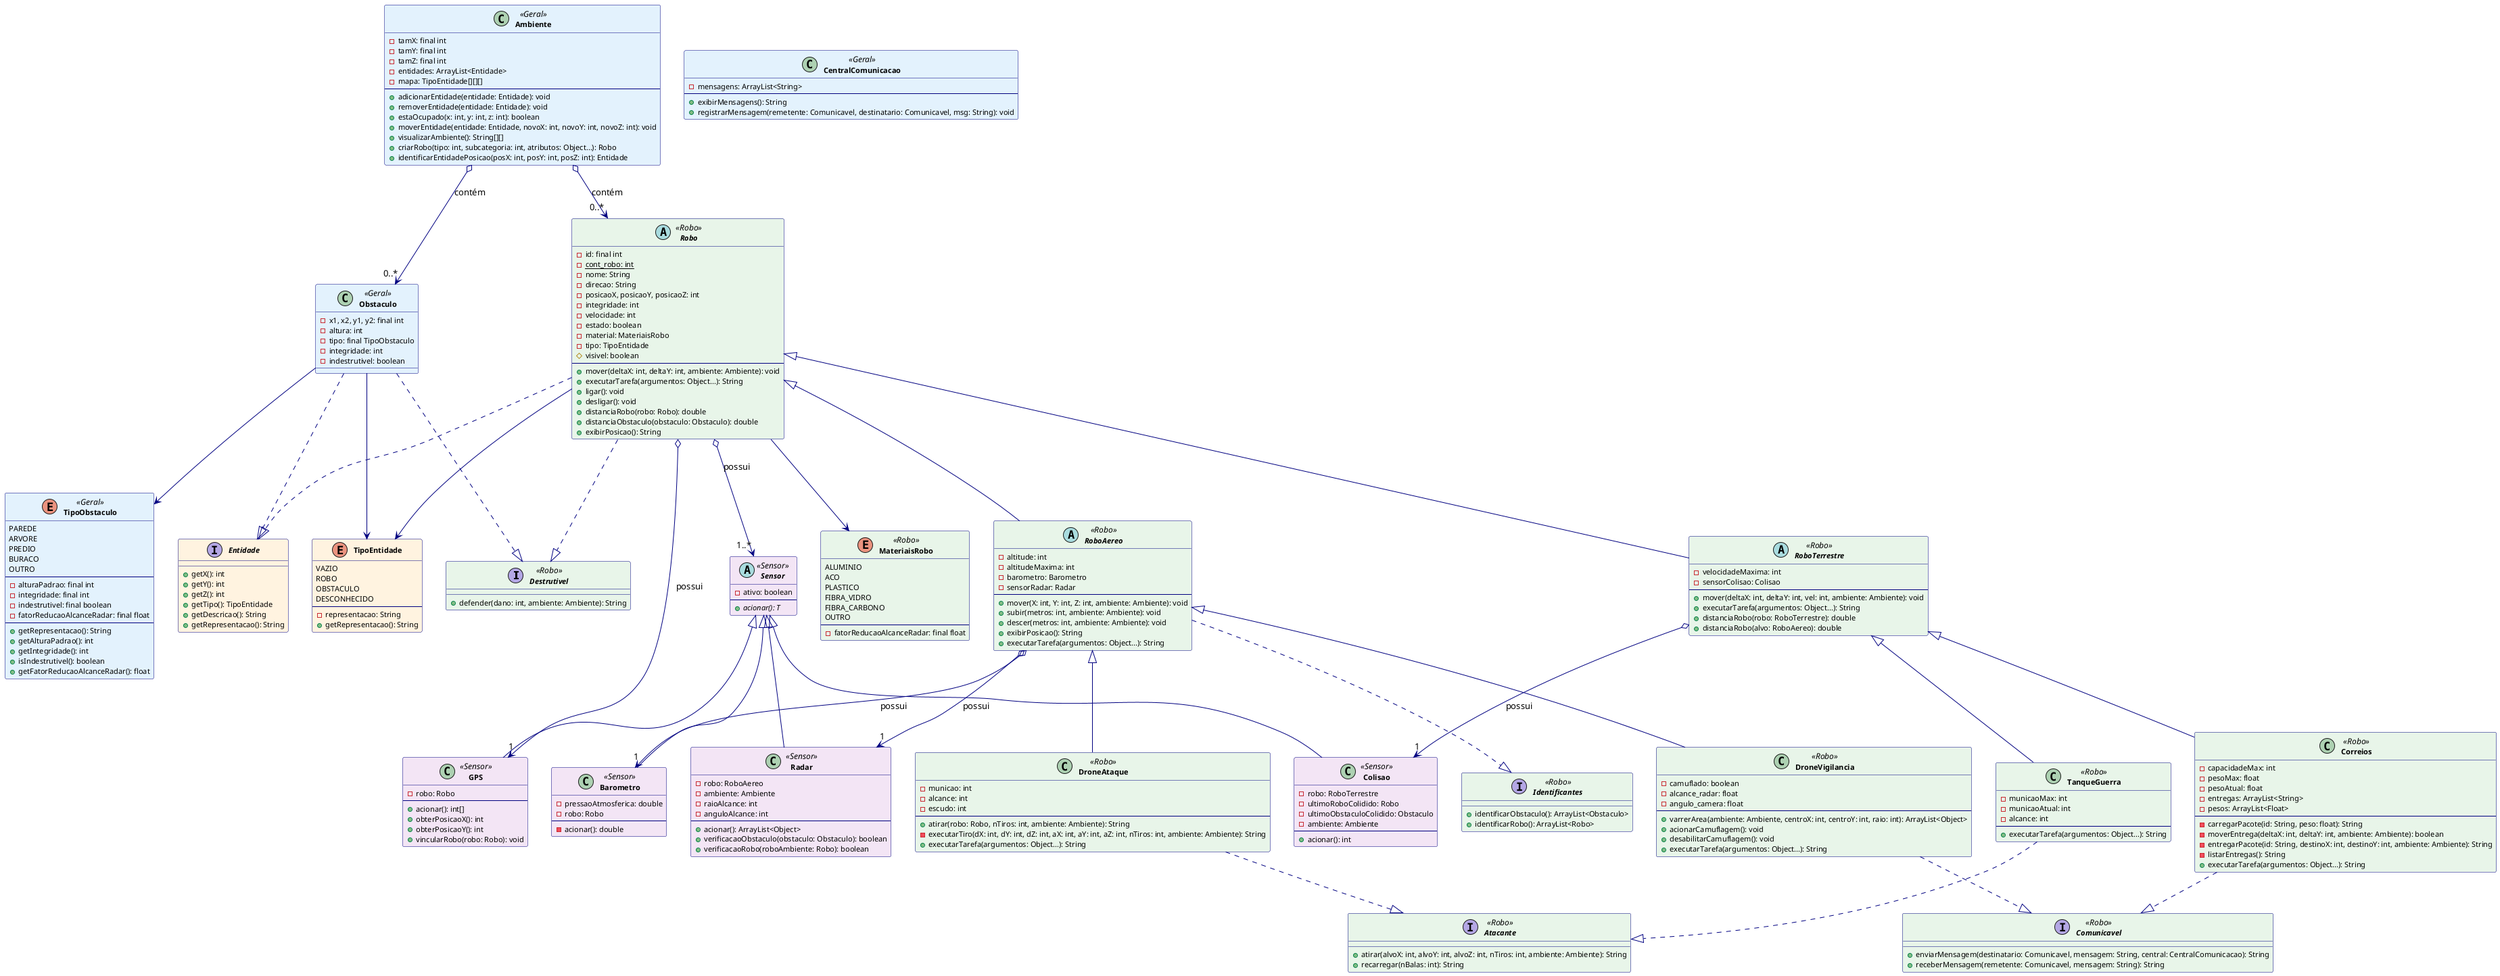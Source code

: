 @startuml Simulador de Robôs

' Configurações de estilo
skinparam class {
    BackgroundColor #FFF3E0
    ArrowColor Navy
    BorderColor Navy
    FontSize 12
    FontName Arial
    AttributeFontSize 11
    FontStyle bold
}

skinparam class<<Geral>> {
    BackgroundColor #E3F2FD
}

skinparam class<<Sensor>> {
    BackgroundColor #F3E5F5
}

skinparam class<<Robo>> {
    BackgroundColor #E8F5E9
}

interface Destrutivel <<Robo>>
interface Atacante <<Robo>>
interface Comunicavel <<Robo>>
interface Identificantes <<Robo>>

enum TipoObstaculo <<Geral>>
enum MateriaisRobo <<Robo>>

class Ambiente <<Geral>>
class CentralComunicacao <<Geral>>
class Obstaculo <<Geral>>

abstract class Sensor <<Sensor>>
class GPS <<Sensor>>
class Barometro <<Sensor>>
class Radar <<Sensor>>
class Colisao <<Sensor>>

abstract class Robo <<Robo>>
abstract class RoboTerrestre <<Robo>>
abstract class RoboAereo <<Robo>>
class TanqueGuerra <<Robo>>
class Correios <<Robo>>
class DroneAtaque <<Robo>>
class DroneVigilancia <<Robo>>

' Interfaces
interface Entidade {
    + getX(): int
    + getY(): int
    + getZ(): int
    + getTipo(): TipoEntidade
    + getDescricao(): String
    + getRepresentacao(): String
}

interface Destrutivel {
    + defender(dano: int, ambiente: Ambiente): String
}

interface Atacante {
    + atirar(alvoX: int, alvoY: int, alvoZ: int, nTiros: int, ambiente: Ambiente): String
    + recarregar(nBalas: int): String
}

interface Comunicavel {
    + enviarMensagem(destinatario: Comunicavel, mensagem: String, central: CentralComunicacao): String
    + receberMensagem(remetente: Comunicavel, mensagem: String): String
}

interface Identificantes {
    + identificarObstaculo(): ArrayList<Obstaculo>
    + identificarRobo(): ArrayList<Robo>
}

' Enumerações
enum TipoEntidade {
    VAZIO
    ROBO
    OBSTACULO
    DESCONHECIDO
    --
    - representacao: String
    + getRepresentacao(): String
}

enum TipoObstaculo {
    PAREDE
    ARVORE
    PREDIO
    BURACO
    OUTRO
    --
    - alturaPadrao: final int
    - integridade: final int
    - indestrutivel: final boolean
    - fatorReducaoAlcanceRadar: final float
    --
    + getRepresentacao(): String
    + getAlturaPadrao(): int
    + getIntegridade(): int
    + isIndestrutivel(): boolean
    + getFatorReducaoAlcanceRadar(): float
}

enum MateriaisRobo {
    ALUMINIO
    ACO
    PLASTICO
    FIBRA_VIDRO
    FIBRA_CARBONO
    OUTRO
    --
    - fatorReducaoAlcanceRadar: final float
}

' Classes do Ambiente
class Ambiente {
    - tamX: final int
    - tamY: final int
    - tamZ: final int
    - entidades: ArrayList<Entidade>
    - mapa: TipoEntidade[][][]
    --
    + adicionarEntidade(entidade: Entidade): void
    + removerEntidade(entidade: Entidade): void
    + estaOcupado(x: int, y: int, z: int): boolean
    + moverEntidade(entidade: Entidade, novoX: int, novoY: int, novoZ: int): void
    + visualizarAmbiente(): String[][]
    + criarRobo(tipo: int, subcategoria: int, atributos: Object...): Robo
    + identificarEntidadePosicao(posX: int, posY: int, posZ: int): Entidade
}

class CentralComunicacao {
    - mensagens: ArrayList<String>
    --
    + exibirMensagens(): String
    + registrarMensagem(remetente: Comunicavel, destinatario: Comunicavel, msg: String): void
}

class Obstaculo {
    - x1, x2, y1, y2: final int
    - altura: int
    - tipo: final TipoObstaculo
    - integridade: int
    - indestrutivel: boolean
}

' Sensores
abstract class Sensor {
    - ativo: boolean
    --
    + {abstract} acionar(): T
}

class GPS {
    - robo: Robo
    --
    + acionar(): int[]
    + obterPosicaoX(): int
    + obterPosicaoY(): int
    + vincularRobo(robo: Robo): void
}

class Barometro {
    - pressaoAtmosferica: double
    - robo: Robo
    --
    - acionar(): double
}

class Radar {
    - robo: RoboAereo
    - ambiente: Ambiente
    - raioAlcance: int
    - anguloAlcance: int
    --
    + acionar(): ArrayList<Object>
    + verificacaoObstaculo(obstaculo: Obstaculo): boolean
    + verificacaoRobo(roboAmbiente: Robo): boolean
}

class Colisao {
    - robo: RoboTerrestre
    - ultimoRoboColidido: Robo
    - ultimoObstaculoColidido: Obstaculo
    - ambiente: Ambiente
    --
    + acionar(): int
}

' Robôs
abstract class Robo {
    - id: final int
    - {static} cont_robo: int
    - nome: String
    - direcao: String
    - posicaoX, posicaoY, posicaoZ: int
    - integridade: int
    - velocidade: int
    - estado: boolean
    - material: MateriaisRobo
    - tipo: TipoEntidade
    # visivel: boolean
    --
    + mover(deltaX: int, deltaY: int, ambiente: Ambiente): void
    + executarTarefa(argumentos: Object...): String
    + ligar(): void
    + desligar(): void
    + distanciaRobo(robo: Robo): double
    + distanciaObstaculo(obstaculo: Obstaculo): double
    + exibirPosicao(): String
}

abstract class RoboTerrestre {
    - velocidadeMaxima: int
    - sensorColisao: Colisao
    --
    + mover(deltaX: int, deltaY: int, vel: int, ambiente: Ambiente): void
    + executarTarefa(argumentos: Object...): String
    + distanciaRobo(robo: RoboTerrestre): double
    + distanciaRobo(alvo: RoboAereo): double
}

abstract class RoboAereo {
    - altitude: int
    - altitudeMaxima: int
    - barometro: Barometro
    - sensorRadar: Radar
    --
    + mover(X: int, Y: int, Z: int, ambiente: Ambiente): void
    + subir(metros: int, ambiente: Ambiente): void
    + descer(metros: int, ambiente: Ambiente): void
    + exibirPosicao(): String
    + executarTarefa(argumentos: Object...): String
}

class TanqueGuerra {
    - municaoMax: int
    - municaoAtual: int
    - alcance: int
    --
    + executarTarefa(argumentos: Object...): String
}

class Correios {
    - capacidadeMax: int
    - pesoMax: float
    - pesoAtual: float
    - entregas: ArrayList<String>
    - pesos: ArrayList<Float>
    --
    - carregarPacote(id: String, peso: float): String
    - moverEntrega(deltaX: int, deltaY: int, ambiente: Ambiente): boolean
    - entregarPacote(id: String, destinoX: int, destinoY: int, ambiente: Ambiente): String
    - listarEntregas(): String
    + executarTarefa(argumentos: Object...): String
}

class DroneAtaque {
    - municao: int
    - alcance: int
    - escudo: int
    --
    + atirar(robo: Robo, nTiros: int, ambiente: Ambiente): String
    - executarTiro(dX: int, dY: int, dZ: int, aX: int, aY: int, aZ: int, nTiros: int, ambiente: Ambiente): String
    + executarTarefa(argumentos: Object...): String
}

class DroneVigilancia {
    - camuflado: boolean
    - alcance_radar: float
    - angulo_camera: float
    --
    + varrerArea(ambiente: Ambiente, centroX: int, centroY: int, raio: int): ArrayList<Object>
    + acionarCamuflagem(): void
    + desabilitarCamuflagem(): void
    + executarTarefa(argumentos: Object...): String
}

' Relações de herança
Robo <|-- RoboTerrestre
Robo <|-- RoboAereo
Sensor <|-- GPS
Sensor <|-- Barometro
Sensor <|-- Radar
Sensor <|-- Colisao

RoboTerrestre <|-- Correios
RoboTerrestre <|-- TanqueGuerra
RoboAereo <|-- DroneAtaque
RoboAereo <|-- DroneVigilancia

' Relações de associação
Ambiente o--> "0..*" Robo : contém
Ambiente o--> "0..*" Obstaculo : contém
Obstaculo --> TipoObstaculo
Robo --> MateriaisRobo
Robo --> TipoEntidade
Obstaculo --> TipoEntidade
Robo o--> "1..*" Sensor : possui
Robo o--> "1" GPS : possui
RoboAereo o--> "1" Barometro : possui
RoboAereo o--> "1" Radar : possui
RoboTerrestre o--> "1" Colisao : possui

' Implementações de interfaces
Robo ..|> Entidade
Robo ..|> Destrutivel
RoboAereo ..|> Identificantes
Obstaculo ..|> Entidade
Obstaculo ..|> Destrutivel
TanqueGuerra ..|> Atacante
DroneAtaque ..|> Atacante
Correios ..|> Comunicavel
DroneVigilancia ..|> Comunicavel

@enduml